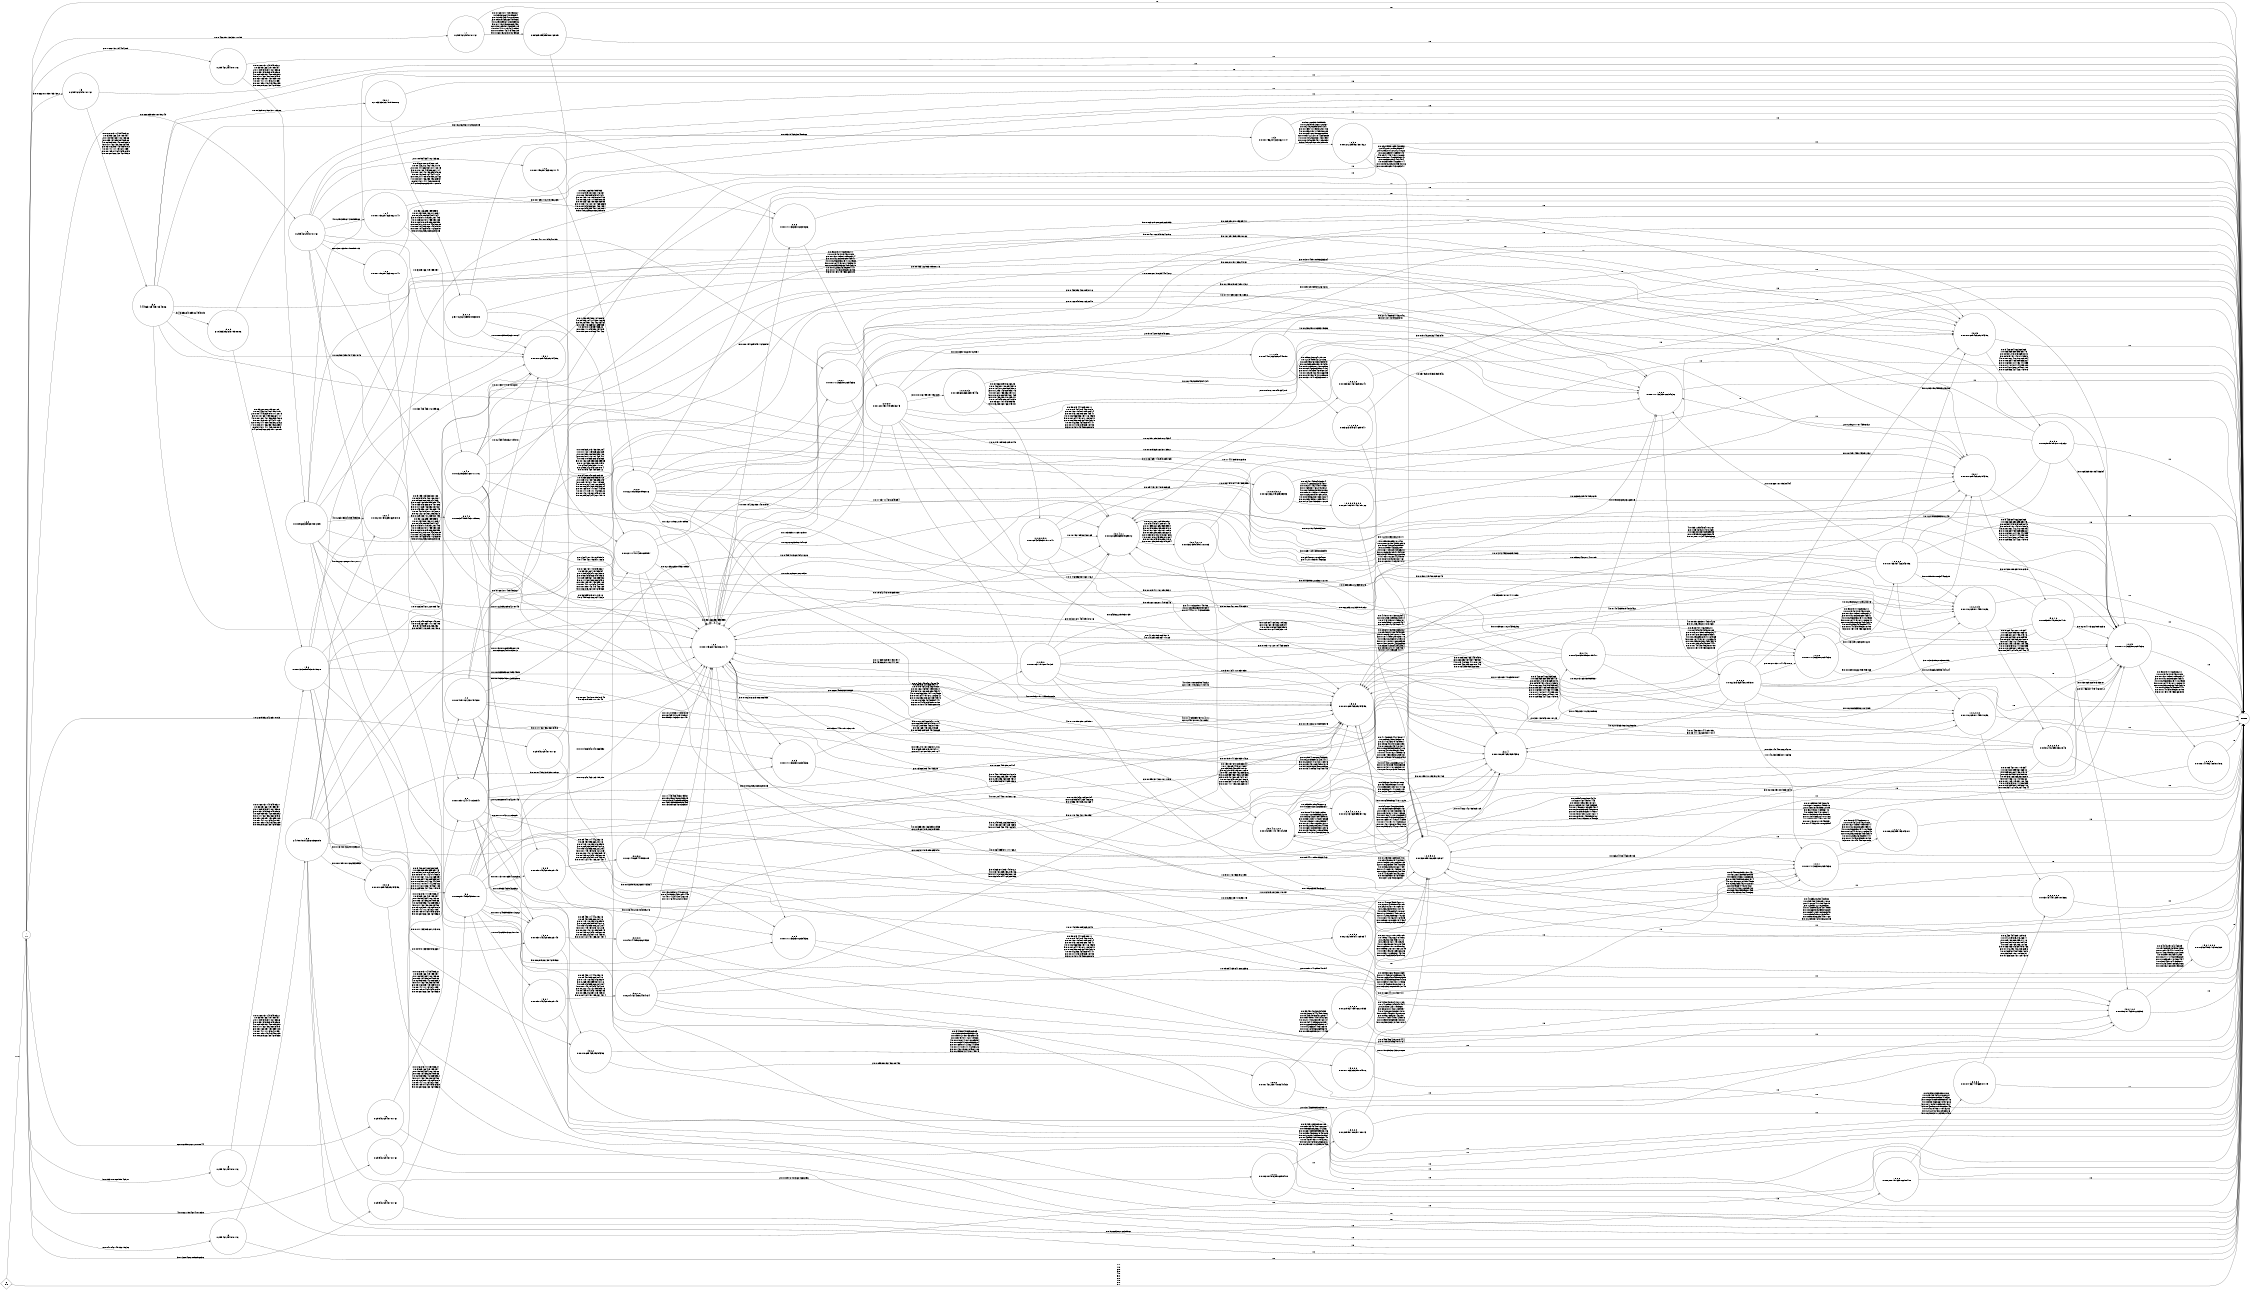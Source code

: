 digraph weighted_automaton {
	margin=0 rankdir=LR size=15
	node [shape=circle]
	"." [label=".
0.0"]
	"." -> ".,0" [label="0-0.08885589818090249"]
	"." -> ".,1" [label="1-0.26755322426370165"]
	"." -> ".,2" [label="2-0.1822731794404209"]
	"." -> ".,3" [label="3-0.13284667885296236"]
	"." -> ".,4" [label="4-0.08217984604181838"]
	"." -> ".,5" [label="5-0.06628118507537302"]
	"." -> ".,6" [label="6-0.06155126112108844"]
	"." -> ".,7" [label="7-0.043605113033111195"]
	"." -> ".,8" [label="8-0.04184274503215236"]
	"." -> ".,9" [label="9-0.03301086895846921"]
	"." -> HOLE [label=".-0"]
	".,0" [label=".,0
0.2994672948701761"]
	".,0" -> ".,0,0" [label="0-0.07687377405498327"]
	".,0" -> ".,9,0,1" [label="1-0.3305166419155054"]
	".,0" -> ".,0,2" [label="2-0.10093463410213366"]
	".,0" -> ".,0,3" [label="3-0.09315469238490966"]
	".,0" -> ".,0,4" [label="4-0.029039967428855982"]
	".,0" -> ".,0,0,5" [label="5-0.01773275828603458"]
	".,0" -> ".,0,6" [label="6-0.030163057150859103"]
	".,0" -> ".,0,0,7" [label="7-0.007411171946410591"]
	".,0" -> ".,0,0,8" [label="8-0.007890746475456139"]
	".,0" -> ".,0,0,9" [label="9-0.006815261384675568"]
	".,0" -> HOLE [label=".-0"]
	".,0,0" [label=".,0,0
0.00017562073230621147"]
	".,0,0" -> ".,0,0" [label="0-0.981266951595955"]
	".,0,0" -> ".,0,0,1" [label="1-0.012919081380176037"]
	".,0,0" -> ".,0,0,2" [label="2-0.002492925543947341"]
	".,0,0" -> ".,0,0,3" [label="3-0.0015571019351251403"]
	".,0,0" -> ".,9,0,8" [label="4-0.0005321571755050083"]
	".,0,0" -> ".,0,0,5" [label="5-0.0002316615886886958"]
	".,0,0" -> ".,0,0,6" [label="6-0.00037721201844636865"]
	".,0,0" -> ".,0,0,7" [label="7-0.00019425285814881957"]
	".,0,0" -> ".,0,0,8" [label="8-0.00019462594577252857"]
	".,0,0" -> ".,0,0,9" [label="9-5.840922592885829e-05"]
	".,0,0" -> HOLE [label=".-0"]
	".,0,0,1" [label=".,0,0,1
0.00017113633002654636"]
	".,0,0,1" -> ".,0,0,1,0" [label="0-0.9887944462588211
1-0.00794642134920183
2-0.0013271698709500374
3-0.0007618680369845541
4-0.00029669361541164965
5-0.00016447976711263642
6-0.00023528036048579978
7-0.0001239646452594447
8-0.0001404381952518798
9-3.810157049458868e-05"]
	".,0,0,1" -> HOLE [label=".-0"]
	".,0,0,1,0" [label=".,0,0,1,0
0.0008222355193843811"]
	".,0,0,1,0" -> ".,9,0,4,0,1,0,0" [label="0-0.2855428603684842
1-0.661016048881443
2-0.03307896153187671
3-0.010935197485485559
4-0.0017966607638534304
5-0.0023186036834362206
6-0.0018735198257779507
7-0.0015187051128746174
8-0.0006190314985989767
9-0.0004781753287849063"]
	".,0,0,1,0" -> HOLE [label=".-0"]
	".,0,0,2" [label=".,0,0,2
0.00017113633002654636"]
	".,0,0,2" -> ".,0,0,2,0" [label="0-0.9887944462588211
1-0.00794642134920183
2-0.0013271698709500374
3-0.0007618680369845541
4-0.00029669361541164965
5-0.00016447976711263642
6-0.00023528036048579978
7-0.0001239646452594447
8-0.0001404381952518798
9-3.810157049458868e-05"]
	".,0,0,2" -> HOLE [label=".-0"]
	".,0,0,2,0" [label=".,0,0,2,0
0.0022313525456105518"]
	".,0,0,2,0" -> ".,0,0" [label="0-0.3811347110830858"]
	".,0,0,2,0" -> ".,0,0,1" [label="1-0.14023035330772696"]
	".,0,0,2,0" -> ".,9,0,8" [label="2-0.33113054308018725"]
	".,0,0,2,0" -> ".,0,0,3" [label="3-0.10313898276588059"]
	".,0,0,2,0" -> ".,9,0,4" [label="4-0.020736315673225605"]
	".,0,0,2,0" -> ".,9,0,5" [label="5-0.007951495149397232"]
	".,0,0,2,0" -> ".,0,0,6" [label="6-0.006778377741430188"]
	".,0,0,2,0" -> ".,9,0,7" [label="7-0.0029692624429020313"]
	".,0,0,2,0" -> ".,0,0,2,0,8" [label="8-0.002808539961004289"]
	".,0,0,2,0" -> ".,0,0,2,0,9" [label="9-0.0008900662495495463"]
	".,0,0,2,0" -> HOLE [label=".-0"]
	".,0,0,2,0,8" [label=".,0,0,2,0,8
0.0011612581149571656"]
	".,0,0,2,0,8" -> ".,0,0,2,0,8,0" [label="0-0.8085467001779634
1-0.08432089996186302
2-0.06562160479827978
3-0.02382493767888593
4-0.006761660638315288
5-0.00413611214098262
6-0.0027105115831100486
7-0.0013575912777980595
8-0.0012039987785902716
9-0.00035472484925440644"]
	".,0,0,2,0,8" -> HOLE [label=".-0"]
	".,0,0,2,0,8,0" [label=".,0,0,2,0,8,0
0.0030154491299100366"]
	".,0,0,2,0,8,0" -> ".,0,0,9,0,0" [label="0-0.3458822593130743
1-0.06128015893360935
2-0.03351093371653583
3-0.018879099036867374
4-0.027392227679904065
5-0.025826384520708737
6-0.0345634773204321
7-0.04004190702855732
8-0.36343823535631453
9-0.04616986796408632"]
	".,0,0,2,0,8,0" -> HOLE [label=".-0"]
	".,0,0,2,0,9" [label=".,0,0,2,0,9
0.0011612581149571656"]
	".,0,0,2,0,9" -> ".,0,0,2,0,9,0" [label="0-0.8085467001779634
1-0.08432089996186302
2-0.06562160479827978
3-0.02382493767888593
4-0.006761660638315288
5-0.00413611214098262
6-0.0027105115831100486
7-0.0013575912777980595
8-0.0012039987785902716
9-0.00035472484925440644"]
	".,0,0,2,0,9" -> HOLE [label=".-0"]
	".,0,0,2,0,9,0" [label=".,0,0,2,0,9,0
0.005124023980361843"]
	".,0,0,2,0,9,0" -> ".,0,0" [label="0-0.3536013105787866
6-0.03493309368410081
7-0.039333910570074786
8-0.06326241472809115
9-0.28224320062593355"]
	".,0,0,2,0,9,0" -> ".,9,0,4,0,1" [label="1-0.08273163058959537"]
	".,0,0,2,0,9,0" -> ".,9,0,4" [label="2-0.03814045802224208"]
	".,0,0,2,0,9,0" -> ".,0,0,3" [label="3-0.05086982897383887"]
	".,0,0,2,0,9,0" -> ".,9,0,8" [label="4-0.014988301441897951
5-0.034771826805077004"]
	".,0,0,2,0,9,0" -> HOLE [label=".-0"]
	".,0,0,3" [label=".,0,0,3
0.00017113633002654636"]
	".,0,0,3" -> ".,0,0,3,0" [label="0-0.9887944462588211
1-0.00794642134920183
2-0.0013271698709500374
3-0.0007618680369845541
4-0.00029669361541164965
5-0.00016447976711263642
6-0.00023528036048579978
7-0.0001239646452594447
8-0.0001404381952518798
9-3.810157049458868e-05"]
	".,0,0,3" -> HOLE [label=".-0"]
	".,0,0,3,0" [label=".,0,0,3,0
0.0008147992188511576"]
	".,0,0,3,0" -> ".,0,0,9,0,0" [label="0-0.2165398799480646
1-0.06877866527495316
2-0.04387375165312705
3-0.5644582413556742
4-0.0690486476182677
5-0.01583386796758085
6-0.011510653227070136
7-0.005900501098789789
8-0.001792672119458951
9-0.0014483205181623554"]
	".,0,0,3,0" -> HOLE [label=".-0"]
	".,0,0,5" [label=".,0,0,5
0.00017113633002654636"]
	".,0,0,5" -> ".,0,0,5,0" [label="0-0.9887944462588211
1-0.00794642134920183
2-0.0013271698709500374
3-0.0007618680369845541
4-0.00029669361541164965
5-0.00016447976711263642
6-0.00023528036048579978
7-0.0001239646452594447
8-0.0001404381952518798
9-3.810157049458868e-05"]
	".,0,0,5" -> HOLE [label=".-0"]
	".,0,0,5,0" [label=".,0,0,5,0
0.000783715160040139"]
	".,0,0,5,0" -> ".,0,0" [label="0-0.17389025541900974
5-0.49866810102447207"]
	".,0,0,5,0" -> ".,9,0,4,0,1" [label="1-0.04765569840601762"]
	".,0,0,5,0" -> ".,0,0,2" [label="2-0.022253112535579232"]
	".,0,0,5,0" -> ".,0,0,3" [label="3-0.045322371023280586"]
	".,0,0,5,0" -> ".,9,0,8" [label="4-0.03010886039848232
6-0.10914492361715415"]
	".,0,0,5,0" -> ".,9,0,7" [label="7-0.05389787814771898"]
	".,0,0,5,0" -> ".,0,0,2,0,8" [label="8-0.012306974063851884"]
	".,0,0,5,0" -> ".,0,0,2,0,9" [label="9-0.005968110204393252"]
	".,0,0,5,0" -> HOLE [label=".-0"]
	".,0,0,6" [label=".,0,0,6
0.00017113633002654636"]
	".,0,0,6" -> ".,0,0,6,0" [label="0-0.9887944462588211
1-0.00794642134920183
2-0.0013271698709500374
3-0.0007618680369845541
4-0.00029669361541164965
5-0.00016447976711263642
6-0.00023528036048579978
7-0.0001239646452594447
8-0.0001404381952518798
9-3.810157049458868e-05"]
	".,0,0,6" -> HOLE [label=".-0"]
	".,0,0,6,0" [label=".,0,0,6,0
0.0010756057426343096"]
	".,0,0,6,0" -> ".,0,0" [label="0-0.2542861167634681
6-0.4721188381456662"]
	".,0,0,6,0" -> ".,9,0,4,0,1" [label="1-0.04242453306991583"]
	".,0,0,6,0" -> ".,0,0,2" [label="2-0.01866018109830494"]
	".,0,0,6,0" -> ".,0,0,3" [label="3-0.019200886319106138"]
	".,0,0,6,0" -> ".,9,0,8" [label="4-0.014043595194803452"]
	".,0,0,6,0" -> ".,9,0,5" [label="5-0.028319645599023238"]
	".,0,0,6,0" -> ".,9,0,7" [label="7-0.12279926583910149"]
	".,0,0,6,0" -> ".,0,0,2,0,8" [label="8-0.021566323593484024"]
	".,0,0,6,0" -> ".,0,0,2,0,9" [label="9-0.005505008634492325"]
	".,0,0,6,0" -> HOLE [label=".-0"]
	".,0,0,7" [label=".,0,0,7
0.00017113633002654636"]
	".,0,0,7" -> ".,0,0,7,0" [label="0-0.9887944462588211
1-0.00794642134920183
2-0.0013271698709500374
3-0.0007618680369845541
4-0.00029669361541164965
5-0.00016447976711263642
6-0.00023528036048579978
7-0.0001239646452594447
8-0.0001404381952518798
9-3.810157049458868e-05"]
	".,0,0,7" -> HOLE [label=".-0"]
	".,0,0,7,0" [label=".,0,0,7,0
0.0008332146462580241"]
	".,0,0,7,0" -> ".,0,0,9,0,0" [label="0-0.0950386597212461
1-0.028810758409576573
2-0.00684252846099591
3-0.0109837433232091
4-0.006770502540965201
5-0.012651570547494261
6-0.031375590067022056
7-0.7031761384420905
8-0.08670815280827161
9-0.01680914103287072"]
	".,0,0,7,0" -> HOLE [label=".-0"]
	".,0,0,8" [label=".,0,0,8
0.00017113633002654636"]
	".,0,0,8" -> ".,0,0,8,0" [label="0-0.9887944462588211
1-0.00794642134920183
2-0.0013271698709500374
3-0.0007618680369845541
4-0.00029669361541164965
5-0.00016447976711263642
6-0.00023528036048579978
7-0.0001239646452594447
8-0.0001404381952518798
9-3.810157049458868e-05"]
	".,0,0,8" -> HOLE [label=".-0"]
	".,0,0,8,0" [label=".,0,0,8,0
0.0012004504798983275"]
	".,0,0,8,0" -> ".,0,0" [label="0-0.10385517169761507"]
	".,0,0,8,0" -> ".,9,0,4,0,1" [label="1-0.02791899030298145"]
	".,0,0,8,0" -> ".,0,0,2" [label="2-0.010976108845634219"]
	".,0,0,8,0" -> ".,0,0,8,0,3" [label="3-0.010016799094492825"]
	".,0,0,8,0" -> ".,9,0,4" [label="4-0.014785359757014777
6-0.02457600004018857"]
	".,0,0,8,0" -> ".,9,0,5" [label="5-0.015146206524483348"]
	".,0,0,8,0" -> ".,9,0,7" [label="7-0.057925075503989946"]
	".,0,0,8,0" -> ".,9,0,8" [label="8-0.643522290930739"]
	".,0,0,8,0" -> ".,0,0,2,0,9" [label="9-0.09007754682296243"]
	".,0,0,8,0" -> HOLE [label=".-0"]
	".,0,0,8,0,3" [label=".,0,0,8,0,3
0.0013560686323575446"]
	".,0,0,8,0,3" -> ".,0,0,8,0,3,0" [label="0-0.8156230991606023
1-0.04203217206979378
2-0.01242118005693302
3-0.011293143929550773
4-0.007601753852094011
5-0.010872862957967465
6-0.010756280210289211
7-0.01848436022840139
8-0.0562710181359355
9-0.013288060766075001"]
	".,0,0,8,0,3" -> HOLE [label=".-0"]
	".,0,0,8,0,3,0" [label=".,0,0,8,0,3,0
0.0016843435307517041"]
	".,0,0,8,0,3,0" -> ".,0,0" [label="0-0.19542473075685088"]
	".,0,0,8,0,3,0" -> ".,9,0,4,0,1" [label="1-0.1079278990750165"]
	".,0,0,8,0,3,0" -> ".,0,0,8,0,3,0,2" [label="2-0.05479157481986525"]
	".,0,0,8,0,3,0" -> ".,9,0,8" [label="3-0.4777832891749798
4-0.07050960589451394
8-0.014440717473909995"]
	".,0,0,8,0,3,0" -> ".,9,0,4" [label="5-0.029604160382109362
6-0.016760154382829347
7-0.02320185045383509
9-0.007871674055338115"]
	".,0,0,8,0,3,0" -> HOLE [label=".-0"]
	".,0,0,8,0,3,0,2" [label=".,0,0,8,0,3,0,2
0.0006133227960535393"]
	".,0,0,8,0,3,0,2" -> ".,0,0,8,0,3,0,2,0" [label="0-0.8348149564032574
1-0.07416063203134507
2-0.019241482445170537
3-0.04658377602792302
4-0.008405900515318036
5-0.005791153377755619
6-0.00252888197691003
7-0.0037596238783342674
8-0.0028579951785549077
9-0.0012422753693776029"]
	".,0,0,8,0,3,0,2" -> HOLE [label=".-0"]
	".,0,0,8,0,3,0,2,0" [label=".,0,0,8,0,3,0,2,0
0.0020110391146785722"]
	".,0,0,8,0,3,0,2,0" -> ".,0,0,9,0,0" [label="0-0.41406903442738674
1-0.2239673361963216
2-0.21773466794675517
3-0.09864910978630093
4-0.01868092454121514
5-0.008623958358934126
6-0.0042709195137456
7-0.004401873214599316
8-0.005745309351259151
9-0.0018458275488036492"]
	".,0,0,8,0,3,0,2,0" -> HOLE [label=".-0"]
	".,0,0,9" [label=".,0,0,9
0.00017113633002654636"]
	".,0,0,9" -> ".,0,0,9,0" [label="0-0.9887944462588211
1-0.00794642134920183
2-0.0013271698709500374
3-0.0007618680369845541
4-0.00029669361541164965
5-0.00016447976711263642
6-0.00023528036048579978
7-0.0001239646452594447
8-0.0001404381952518798
9-3.810157049458868e-05"]
	".,0,0,9" -> HOLE [label=".-0"]
	".,0,0,9,0" [label=".,0,0,9,0
0.002152009841169854"]
	".,0,0,9,0" -> ".,0,0,9,0,0" [label="0-0.07250531689323418
1-0.03049886194102982
2-0.010633128722338769
3-0.018626659489482635
4-0.00582805200627789
5-0.014186913148536122
6-0.023013582389730485
7-0.04479259786452258
8-0.08033938731678668
9-0.697423490386891"]
	".,0,0,9,0" -> HOLE [label=".-0"]
	".,0,0,9,0,0" [label=".,0,0,9,0,0
0.0032809916603912964"]
	".,0,0,9,0,0" -> ".,0,0" [label="0-0.7803134216930794
8-0.015909544269486316
9-0.05564979092020694"]
	".,0,0,9,0,0" -> ".,0,0,1" [label="1-0.06324738446309783"]
	".,0,0,9,0,0" -> ".,9,0,4" [label="2-0.014822142756925729"]
	".,0,0,9,0,0" -> ".,0,0,3" [label="3-0.020060518015830843"]
	".,0,0,9,0,0" -> ".,9,0,8" [label="4-0.004430122655827674
5-0.010751885490835835
6-0.010737170768838107
7-0.020797027305480026"]
	".,0,0,9,0,0" -> HOLE [label=".-0"]
	".,0,2" [label=".,0,2
0.00017562073230621147"]
	".,0,2" -> ".,0,2,0" [label="0-0.981266951595955
1-0.012919081380176037
2-0.002492925543947341
3-0.0015571019351251403
4-0.0005321571755050083
5-0.0002316615886886958
6-0.00037721201844636865
7-0.00019425285814881957
8-0.00019462594577252857
9-5.840922592885829e-05"]
	".,0,2" -> HOLE [label=".-0"]
	".,0,2,0" [label=".,0,2,0
0.002210608637996816"]
	".,0,2,0" -> ".,0,0" [label="0-0.15271096721978958"]
	".,0,2,0" -> ".,9,0,4,0,1" [label="1-0.17037114376345394"]
	".,0,2,0" -> ".,0,0,2" [label="2-0.5184208925848666"]
	".,0,2,0" -> ".,0,0,3" [label="3-0.12200053088213171"]
	".,0,2,0" -> ".,9,0,4" [label="4-0.01788506901255987"]
	".,0,2,0" -> ".,9,0,5" [label="5-0.005725489540264616"]
	".,0,2,0" -> ".,0,0,6" [label="6-0.005684618804488391"]
	".,0,2,0" -> ".,9,0,7" [label="7-0.0023825001693319656"]
	".,0,2,0" -> ".,0,0,2,0,8" [label="8-0.0019188672198993575"]
	".,0,2,0" -> ".,0,0,2,0,9" [label="9-0.0006893121652172181"]
	".,0,2,0" -> HOLE [label=".-0"]
	".,0,3" [label=".,0,3
0.00017562073230621147"]
	".,0,3" -> ".,0,3,0" [label="0-0.981266951595955
1-0.012919081380176037
2-0.002492925543947341
3-0.0015571019351251403
4-0.0005321571755050083
5-0.0002316615886886958
6-0.00037721201844636865
7-0.00019425285814881957
8-0.00019462594577252857
9-5.840922592885829e-05"]
	".,0,3" -> HOLE [label=".-0"]
	".,0,3,0" [label=".,0,3,0
0.000272295961581922"]
	".,0,3,0" -> ".,0,0,9,0,0" [label="0-0.03215331699428636
1-0.0422072199795584
2-0.029327012024241622
3-0.8206539716555775
4-0.05474494192178829
5-0.009038141635939047
6-0.0066302527461454
7-0.00350899146685774
8-0.0005732052009543106
9-0.0008906504130693471"]
	".,0,3,0" -> HOLE [label=".-0"]
	".,0,4" [label=".,0,4
0.00017562073230621147"]
	".,0,4" -> ".,0,4,0" [label="0-0.981266951595955
1-0.012919081380176037
2-0.002492925543947341
3-0.0015571019351251403
4-0.0005321571755050083
5-0.0002316615886886958
6-0.00037721201844636865
7-0.00019425285814881957
8-0.00019462594577252857
9-5.840922592885829e-05"]
	".,0,4" -> HOLE [label=".-0"]
	".,0,4,0" [label=".,0,4,0
0.0013296358168711176"]
	".,0,4,0" -> ".,0,0" [label="0-0.13247011376795903
4-0.44804317065471566"]
	".,0,4,0" -> ".,9,0,4,0,1" [label="1-0.06261623856794069"]
	".,0,4,0" -> ".,0,0,2" [label="2-0.04383524260093176"]
	".,0,4,0" -> ".,0,0,3" [label="3-0.072192465853308"]
	".,0,4,0" -> ".,9,0,5" [label="5-0.16729190519510062"]
	".,0,4,0" -> ".,9,0,8" [label="6-0.04697456487488043"]
	".,0,4,0" -> ".,9,0,7" [label="7-0.014113902307541592"]
	".,0,4,0" -> ".,0,0,2,0,8" [label="8-0.009197413389391468"]
	".,0,4,0" -> ".,3,0,9" [label="9-0.0019353469713596586"]
	".,0,4,0" -> HOLE [label=".-0"]
	".,0,6" [label=".,0,6
0.00017562073230621147"]
	".,0,6" -> ".,6,0" [label="0-0.981266951595955
1-0.012919081380176037
2-0.002492925543947341
3-0.0015571019351251403
4-0.0005321571755050083
5-0.0002316615886886958
6-0.00037721201844636865
7-0.00019425285814881957
8-0.00019462594577252857
9-5.840922592885829e-05"]
	".,0,6" -> HOLE [label=".-0"]
	".,1" [label=".,1
0.2994672948701761"]
	".,1" -> ".,7,1,0" [label="0-0.07687377405498327
1-0.3305166419155054
2-0.10093463410213366
3-0.09315469238490966
4-0.029039967428855982
5-0.01773275828603458
6-0.030163057150859103
7-0.007411171946410591
8-0.007890746475456139
9-0.006815261384675568"]
	".,1" -> HOLE [label=".-0"]
	".,2" [label=".,2
0.2994672948701761"]
	".,2" -> ".,2,0" [label="0-0.07687377405498327
1-0.3305166419155054
2-0.10093463410213366
3-0.09315469238490966
4-0.029039967428855982
5-0.01773275828603458
6-0.030163057150859103
7-0.007411171946410591
8-0.007890746475456139
9-0.006815261384675568"]
	".,2" -> HOLE [label=".-0"]
	".,2,0" [label=".,2,0
0.0009623389681584285"]
	".,2,0" -> ".,0,0" [label="0-0.012235526964278045"]
	".,2,0" -> ".,0,0,1" [label="1-0.07469508893692249"]
	".,2,0" -> ".,9,0,8" [label="2-0.6687459602008669"]
	".,2,0" -> ".,0,0,3" [label="3-0.20929027015335477"]
	".,2,0" -> ".,8,0,4" [label="4-0.026315334099499398"]
	".,2,0" -> ".,9,0,5" [label="5-0.0023619606609265953"]
	".,2,0" -> ".,0,0,6" [label="6-0.0032167143489137216"]
	".,2,0" -> ".,9,0,7" [label="7-0.0008687576954484212"]
	".,2,0" -> ".,3,0,8" [label="8-0.0011133303607213816"]
	".,2,0" -> ".,0,0,2,0,9" [label="9-0.000194717610909831"]
	".,2,0" -> HOLE [label=".-0"]
	".,3" [label=".,3
0.2994672948701761"]
	".,3" -> ".,3,0" [label="0-0.07687377405498327
1-0.3305166419155054
2-0.10093463410213366
3-0.09315469238490966
4-0.029039967428855982
5-0.01773275828603458
6-0.030163057150859103
7-0.007411171946410591
8-0.007890746475456139
9-0.006815261384675568"]
	".,3" -> HOLE [label=".-0"]
	".,3,0" [label=".,3,0
0.0006291405343998778"]
	".,3,0" -> ".,0,0" [label="0-0.012646463723159298"]
	".,3,0" -> ".,9,0,4,0,1" [label="1-0.049940136275421626"]
	".,3,0" -> ".,9,0,7,0,2" [label="2-0.03143359553835978"]
	".,3,0" -> ".,0,0,3" [label="3-0.795263894913824"]
	".,3,0" -> ".,9,0,4" [label="4-0.08648555711777682"]
	".,3,0" -> ".,9,0,5" [label="5-0.007950750340901461"]
	".,3,0" -> ".,0,0,6" [label="6-0.009503142601011158"]
	".,3,0" -> ".,3,0,7" [label="7-0.004265351366151797"]
	".,3,0" -> ".,3,0,8" [label="8-0.0007249599535773262"]
	".,3,0" -> ".,3,0,9" [label="9-0.0011570076354168238"]
	".,3,0" -> HOLE [label=".-0"]
	".,3,0,7" [label=".,3,0,7
0.0005014642889825749"]
	".,3,0,7" -> ".,3,0,7,0" [label="0-0.8949817444225213
1-0.0545199366020418
2-0.01191160520768529
3-0.02650903599348116
4-0.005042555806224284
5-0.001749154343424215
6-0.0022214272189050575
7-0.0015981734310556183
8-0.0005524235701548981
9-0.00041247911552374974"]
	".,3,0,7" -> HOLE [label=".-0"]
	".,3,0,7,0" [label=".,3,0,7,0
0.0020476143864454734"]
	".,3,0,7,0" -> ".,0,0" [label="0-0.19022357244062002
6-0.040158324397291445
7-0.49174134130426705
8-0.10176497222004337"]
	".,3,0,7,0" -> ".,0,0,1" [label="1-0.058947398478082356"]
	".,3,0,7,0" -> ".,9,0,7,0,2" [label="2-0.015065836133021688"]
	".,3,0,7,0" -> ".,9,0,8" [label="3-0.03636773037405722
4-0.013731839750279706
5-0.017010526350562723
9-0.032940844165328956"]
	".,3,0,7,0" -> HOLE [label=".-0"]
	".,3,0,8" [label=".,3,0,8
0.0005014642889825749"]
	".,3,0,8" -> ".,3,0,8,0" [label="0-0.8949817444225213
1-0.0545199366020418
2-0.01191160520768529
3-0.02650903599348116
4-0.005042555806224284
5-0.001749154343424215
6-0.0022214272189050575
7-0.0015981734310556183
8-0.0005524235701548981
9-0.00041247911552374974"]
	".,3,0,8" -> HOLE [label=".-0"]
	".,3,0,8,0" [label=".,3,0,8,0
0.004814489606627532"]
	".,3,0,8,0" -> ".,0,0" [label="0-0.17449453493879957
6-0.03025604680293329
7-0.07237947899969932
8-0.43813399958522453
9-0.15038065467686937"]
	".,3,0,8,0" -> ".,9,0,7,0,2" [label="1-0.04954584292813444
2-0.01800348567970784"]
	".,3,0,8,0" -> ".,9,0,8" [label="3-0.02499832263569803
4-0.01908370570254355
5-0.017909438443762547"]
	".,3,0,8,0" -> HOLE [label=".-0"]
	".,3,0,9" [label=".,3,0,9
0.0005014642889825749"]
	".,3,0,9" -> ".,3,0,9,0" [label="0-0.8949817444225213
1-0.0545199366020418
2-0.01191160520768529
3-0.02650903599348116
4-0.005042555806224284
5-0.001749154343424215
6-0.0022214272189050575
7-0.0015981734310556183
8-0.0005524235701548981
9-0.00041247911552374974"]
	".,3,0,9" -> HOLE [label=".-0"]
	".,3,0,9,0" [label=".,3,0,9,0
0.006141669447593009"]
	".,3,0,9,0" -> ".,0,0" [label="0-0.10724053174857308
8-0.06755427025420507
9-0.5993776330760149"]
	".,3,0,9,0" -> ".,0,0,1" [label="1-0.04693005414693175"]
	".,3,0,9,0" -> ".,9,0,7,0,2" [label="2-0.01668441017527011"]
	".,3,0,9,0" -> ".,9,0,8" [label="3-0.04307595223179703
4-0.010632233239754365
6-0.02942964603894542
7-0.05509035746590968"]
	".,3,0,9,0" -> ".,9,0,4" [label="5-0.01784324217500561"]
	".,3,0,9,0" -> HOLE [label=".-0"]
	".,4" [label=".,4
0.2994672948701761"]
	".,4" -> ".,4,0" [label="0-0.07687377405498327
1-0.3305166419155054
2-0.10093463410213366
3-0.09315469238490966
4-0.029039967428855982
5-0.01773275828603458
6-0.030163057150859103
7-0.007411171946410591
8-0.007890746475456139
9-0.006815261384675568"]
	".,4" -> HOLE [label=".-0"]
	".,4,0" [label=".,4,0
0.0004097067230757528"]
	".,4,0" -> ".,0,0" [label="0-0.0060142151005037345
4-0.8387589917110749"]
	".,4,0" -> ".,9,0,4,0,1" [label="1-0.01578296872610937"]
	".,4,0" -> ".,0,0,2" [label="2-0.01628409821632248"]
	".,4,0" -> ".,9,0,8" [label="3-0.051270131036517216
5-0.05250398792879417
6-0.014761601537209164"]
	".,4,0" -> ".,9,0,7" [label="7-0.0021540844151389095"]
	".,4,0" -> ".,3,0,8" [label="8-0.00177042177836651"]
	".,4,0" -> ".,0,0,9" [label="9-0.00028979282688773334"]
	".,4,0" -> HOLE [label=".-0"]
	".,5" [label=".,5
0.2994672948701761"]
	".,5" -> ".,5,0" [label="0-0.07687377405498327
1-0.3305166419155054
2-0.10093463410213366
3-0.09315469238490966
4-0.029039967428855982
5-0.01773275828603458
6-0.030163057150859103
7-0.007411171946410591
8-0.007890746475456139
9-0.006815261384675568"]
	".,5" -> HOLE [label=".-0"]
	".,5,0" [label=".,5,0
4.449637254057034e-06"]
	".,5,0" -> ".,0,0" [label="0-0.0013249863500145228
4-0.0013267667141753103
5-0.9784509618233252
6-0.005941168091067906"]
	".,5,0" -> ".,9,0,1" [label="1-0.0025873584847337875"]
	".,5,0" -> ".,0,0,2" [label="2-0.0005312295309580775"]
	".,5,0" -> ".,0,0,3" [label="3-0.0064697746948235765"]
	".,5,0" -> ".,5,0,7" [label="7-0.0032581252031778506"]
	".,5,0" -> ".,0,0,8" [label="8-6.182262961042526e-05"]
	".,5,0" -> ".,5,0,9" [label="9-4.335684085922494e-05"]
	".,5,0" -> HOLE [label=".-0"]
	".,5,0,7" [label=".,5,0,7
6.103333826157958e-06"]
	".,5,0,7" -> ".,5,0,7,0" [label="0-0.9918020079360129
1-0.004492124821952115
2-0.00044463298781772815
3-0.0010768479986667714
4-0.00016074079869034686
5-0.001379091944247713
6-0.00021478584885022462
7-0.00030778625849260557
8-6.977971477409208e-05
9-4.6098356669305776e-05"]
	".,5,0,7" -> HOLE [label=".-0"]
	".,5,0,7,0" [label=".,5,0,7,0
2.5770232735954053e-05"]
	".,5,0,7,0" -> ".,0,0" [label="0-0.12308575807246065
4-0.0005312417403016289
5-0.0025459149245203464
6-0.005778865927695985
7-0.8091001355753522
8-0.036771843952194815
9-0.008680070562457422"]
	".,5,0,7,0" -> ".,9,0,1" [label="1-0.008803990932310064"]
	".,5,0,7,0" -> ".,9,0,7,0,2" [label="2-0.00097141699040754"]
	".,5,0,7,0" -> ".,0,0,3" [label="3-0.0037049910895633384"]
	".,5,0,7,0" -> HOLE [label=".-0"]
	".,5,0,9" [label=".,5,0,9
6.103333826157958e-06"]
	".,5,0,9" -> ".,9,0" [label="0-0.9918020079360129
1-0.004492124821952115
2-0.00044463298781772815
3-0.0010768479986667714
4-0.00016074079869034686
5-0.001379091944247713
6-0.00021478584885022462
7-0.00030778625849260557
8-6.977971477409208e-05
9-4.6098356669305776e-05"]
	".,5,0,9" -> HOLE [label=".-0"]
	".,6" [label=".,6
0.2994672948701761"]
	".,6" -> ".,6,0" [label="0-0.07687377405498327
1-0.3305166419155054
2-0.10093463410213366
3-0.09315469238490966
4-0.029039967428855982
5-0.01773275828603458
6-0.030163057150859103
7-0.007411171946410591
8-0.007890746475456139
9-0.006815261384675568"]
	".,6" -> HOLE [label=".-0"]
	".,6,0" [label=".,6,0
0.00010571247471830547"]
	".,6,0" -> ".,0,0" [label="0-0.011526542040866552"]
	".,6,0" -> ".,9,0,1" [label="1-0.02439405832719978"]
	".,6,0" -> ".,6,0,2" [label="2-0.005588092756008452"]
	".,6,0" -> ".,0,0,3" [label="3-0.009447789579539413"]
	".,6,0" -> ".,9,0,4" [label="4-0.007204490707501761"]
	".,6,0" -> ".,9,0,5" [label="5-0.00821051133644031"]
	".,6,0" -> ".,9,0,8" [label="6-0.7356830549103329"]
	".,6,0" -> ".,9,0,7" [label="7-0.174415055766158"]
	".,6,0" -> ".,3,0,8" [label="8-0.0199334839468352"]
	".,6,0" -> ".,0,0,9" [label="9-0.003491208154399273"]
	".,6,0" -> HOLE [label=".-0"]
	".,6,0,2" [label=".,6,0,2
0.00014512507488340483"]
	".,6,0,2" -> ".,6,0,2,0" [label="0-0.9349040232294853
1-0.031566734414991526
2-0.004331975643125674
3-0.005709914007346166
4-0.0021440828809760107
5-0.001544725526200357
6-0.012626988546696704
7-0.00426333448616675
8-0.00216439668695675
9-0.0005986995031714153"]
	".,6,0,2" -> HOLE [label=".-0"]
	".,6,0,2,0" [label=".,6,0,2,0
0.0021992775976617555"]
	".,6,0,2,0" -> ".,0,0,9,0,0" [label="0-0.17478624539420717
1-0.22610479908043785
2-0.29276437791069737
3-0.2332385493113449
4-0.029844966334181867
5-0.011195897748912912
6-0.014250293566770262
7-0.008074846284767505
8-0.0056818188331347564
9-0.001858927937883635"]
	".,6,0,2,0" -> HOLE [label=".-0"]
	".,7" [label=".,7
0.2994672948701761"]
	".,7" -> ".,7,1" [label="0-0.07687377405498327
1-0.3305166419155054
2-0.10093463410213366
3-0.09315469238490966
4-0.029039967428855982
5-0.01773275828603458
6-0.030163057150859103
7-0.007411171946410591
8-0.007890746475456139
9-0.006815261384675568"]
	".,7" -> HOLE [label=".-0"]
	".,7,1" [label=".,7,1
2.8852905939890076e-05"]
	".,7,1" -> ".,7,1,0" [label="0-0.008529273756030284
1-0.011720115925682829
2-0.001992266582952726
3-0.001917772101429477
4-0.003070535603646965
5-0.0013202985838385935
6-0.01019302882292153
7-0.6456489633077787
8-0.29982428790288784
9-0.0157546045068912"]
	".,7,1" -> HOLE [label=".-0"]
	".,7,1,0" [label=".,7,1,0
0.00021114017390829997"]
	".,7,1,0" -> ".,0,0" [label="0-0.021552253705678953"]
	".,7,1,0" -> ".,0,0,1" [label="1-0.9011784583942195"]
	".,7,1,0" -> ".,9,0,7,0,2" [label="2-0.03938066796320865
3-0.011439287035582243
4-0.0016832480455062989
5-0.0013493995239800486
6-0.003907150151117536
7-0.015436581502238178
8-0.0030261068888573148"]
	".,7,1,0" -> ".,7,1,0,9" [label="9-0.000835706615702954"]
	".,7,1,0" -> HOLE [label=".-0"]
	".,7,1,0,9" [label=".,7,1,0,9
0.00044012625292449157"]
	".,7,1,0,9" -> ".,7,1,0,9,0" [label="0-0.8592156064725188
1-0.1279450542127036
2-0.005496761336483579
3-0.002593655053157545
4-0.0007285800713008996
5-0.0006046630335614157
6-0.0007194699467960134
7-0.0010929482451066095
8-0.0007915875421089608
9-0.0003715478333380871"]
	".,7,1,0,9" -> HOLE [label=".-0"]
	".,7,1,0,9,0" [label=".,7,1,0,9,0
0.003613849641699947"]
	".,7,1,0,9,0" -> ".,0,0,9,0,0" [label="0-0.23640182937335222
1-0.29488211684545085
2-0.018605139161077488
3-0.018114557257635115
4-0.005202236387209072
5-0.012112091766888383
6-0.015878829748266352
7-0.03384128841542354
8-0.05030070474897934
9-0.3110473566540177"]
	".,7,1,0,9,0" -> HOLE [label=".-0"]
	".,8" [label=".,8
0.2994672948701761"]
	".,8" -> ".,8,0" [label="0-0.07687377405498327
1-0.3305166419155054
2-0.10093463410213366
3-0.09315469238490966
4-0.029039967428855982
5-0.01773275828603458
6-0.030163057150859103
7-0.007411171946410591
8-0.007890746475456139
9-0.006815261384675568"]
	".,8" -> HOLE [label=".-0"]
	".,8,0" [label=".,8,0
2.4790751812367696e-05"]
	".,8,0" -> ".,0,0" [label="0-0.0009355936648534989"]
	".,8,0" -> ".,9,0,1" [label="1-0.0026384611220885467"]
	".,8,0" -> ".,8,0,2" [label="2-0.0009724813624666056"]
	".,8,0" -> ".,9,0,3" [label="3-0.0007891001662333953"]
	".,8,0" -> ".,8,0,4" [label="4-0.0022676862779772177"]
	".,8,0" -> ".,0,0,5" [label="5-0.0007459231939070561"]
	".,8,0" -> ".,9,0,4" [label="6-0.002977975858693948"]
	".,8,0" -> ".,9,0,7" [label="7-0.008753291603775961"]
	".,8,0" -> ".,8,0,8" [label="8-0.9282930272839961"]
	".,8,0" -> ".,0,0,2,0,9" [label="9-0.051601668714195345"]
	".,8,0" -> HOLE [label=".-0"]
	".,8,0,2" [label=".,8,0,2
0.00020015763906298408"]
	".,8,0,2" -> ".,8,0,2,0" [label="0-0.9195103338380188
1-0.029733464001862227
2-0.005668802532472331
3-0.0063788598959388446
4-0.0035843636678457606
5-0.0017825706352031527
6-0.0043856108750669745
7-0.004619793177973202
8-0.021227673612963616
9-0.0029083701235920498"]
	".,8,0,2" -> HOLE [label=".-0"]
	".,8,0,2,0" [label=".,8,0,2,0
0.0020990700651708073"]
	".,8,0,2,0" -> ".,0,0,9,0,0" [label="0-0.12304319041311723
1-0.14129537248240454
2-0.3183812511969681
3-0.33618014327289997
4-0.04028600326511378
5-0.009314962075200202
6-0.00967635251432801
7-0.007748874051429573
8-0.009394396935780031
9-0.0025803837275878184"]
	".,8,0,2,0" -> HOLE [label=".-0"]
	".,8,0,4" [label=".,8,0,4
0.00020015763906298408"]
	".,8,0,4" -> ".,8,0,4,0" [label="0-0.9195103338380188
1-0.029733464001862227
2-0.005668802532472331
3-0.0063788598959388446
4-0.0035843636678457606
5-0.0017825706352031527
6-0.0043856108750669745
7-0.004619793177973202
8-0.021227673612963616
9-0.0029083701235920498"]
	".,8,0,4" -> HOLE [label=".-0"]
	".,8,0,4,0" [label=".,8,0,4,0
0.0008344899483719506"]
	".,8,0,4,0" -> ".,0,0" [label="0-0.3639591387121312
4-0.24559630222641363"]
	".,8,0,4,0" -> ".,9,0,1" [label="1-0.07138744184816301"]
	".,8,0,4,0" -> ".,9,0,2" [label="2-0.028668884164229143"]
	".,8,0,4,0" -> ".,0,0,3" [label="3-0.06571291355065899"]
	".,8,0,4,0" -> ".,9,0,8" [label="5-0.10118546605477179
6-0.060950028871912774
7-0.024209588486311957
8-0.0316574508824565
9-0.0058382952545790665"]
	".,8,0,4,0" -> HOLE [label=".-0"]
	".,8,0,8" [label=".,8,0,8
0.00020015763906298408"]
	".,8,0,8" -> ".,8,0,8,0" [label="0-0.9195103338380188
1-0.029733464001862227
2-0.005668802532472331
3-0.0063788598959388446
4-0.0035843636678457606
5-0.0017825706352031527
6-0.0043856108750669745
7-0.004619793177973202
8-0.021227673612963616
9-0.0029083701235920498"]
	".,8,0,8" -> HOLE [label=".-0"]
	".,8,0,8,0" [label=".,8,0,8,0
0.0004736777966904179"]
	".,8,0,8,0" -> ".,0,0,2,0,8,0" [label="0-0.6458494689129913
1-0.04421951527826377
2-0.00978286829927716
3-0.00839191289189429
4-0.00918579025312766
5-0.0033053046604975766
6-0.010722924022036256
7-0.015235143848987623
8-0.23656510671893627
9-0.016268287317297615"]
	".,8,0,8,0" -> HOLE [label=".-0"]
	".,9" [label=".,9
0.2994672948701761"]
	".,9" -> ".,9,0" [label="0-0.07687377405498327
1-0.3305166419155054
2-0.10093463410213366
3-0.09315469238490966
4-0.029039967428855982
5-0.01773275828603458
6-0.030163057150859103
7-0.007411171946410591
8-0.007890746475456139
9-0.006815261384675568"]
	".,9" -> HOLE [label=".-0"]
	".,9,0" [label=".,9,0
0.00013038584837915678"]
	".,9,0" -> ".,0,0" [label="0-0.013281060335360728
9-0.8286264800183812"]
	".,9,0" -> ".,9,0,1" [label="1-0.03040343317209966"]
	".,9,0" -> ".,9,0,2" [label="2-0.009701335305466607"]
	".,9,0" -> ".,9,0,3" [label="3-0.013480432291039304"]
	".,9,0" -> ".,9,0,4" [label="4-0.0035509013659501955
6-0.015627319226315935"]
	".,9,0" -> ".,9,0,5" [label="5-0.004611609489246756"]
	".,9,0" -> ".,9,0,7" [label="7-0.025572585890724354"]
	".,9,0" -> ".,9,0,8" [label="8-0.055014457057036115"]
	".,9,0" -> HOLE [label=".-0"]
	".,9,0,1" [label=".,9,0,1
0.0001068946529254356"]
	".,9,0,1" -> ".,7,1,0" [label="0-0.9426604062360365
1-0.03686865069565175
2-0.005072788733693043
3-0.005797971420719583
4-0.0007867412212065854
5-0.0008634730889593324
6-0.0016581014152441355
7-0.0017701914144293022
8-0.0014611386784567188
9-0.0029536424426775975"]
	".,9,0,1" -> HOLE [label=".-0"]
	".,9,0,2" [label=".,9,0,2
0.0001068946529254356"]
	".,9,0,2" -> ".,9,0,2,0" [label="0-0.9426604062360365
1-0.03686865069565175
2-0.005072788733693043
3-0.005797971420719583
4-0.0007867412212065854
5-0.0008634730889593324
6-0.0016581014152441355
7-0.0017701914144293022
8-0.0014611386784567188
9-0.0029536424426775975"]
	".,9,0,2" -> HOLE [label=".-0"]
	".,9,0,2,0" [label=".,9,0,2,0
0.0007702326699084576"]
	".,9,0,2,0" -> ".,0,0,9,0,0" [label="0-0.20710171097293165
1-0.19924452062781986
2-0.2929215849570718
3-0.2580846114913925
4-0.018529868751028435
5-0.006588781181990057
6-0.0059612616176672245
7-0.005019828165062226
8-0.003311265630743736
9-0.002466333934384006"]
	".,9,0,2,0" -> HOLE [label=".-0"]
	".,9,0,3" [label=".,9,0,3
0.0001068946529254356"]
	".,9,0,3" -> ".,3,0" [label="0-0.9426604062360365
1-0.03686865069565175
2-0.005072788733693043
3-0.005797971420719583
4-0.0007867412212065854
5-0.0008634730889593324
6-0.0016581014152441355
7-0.0017701914144293022
8-0.0014611386784567188
9-0.0029536424426775975"]
	".,9,0,3" -> HOLE [label=".-0"]
	".,9,0,4" [label=".,9,0,4
0.0001068946529254356"]
	".,9,0,4" -> ".,9,0,4,0" [label="0-0.9426604062360365
1-0.03686865069565175
2-0.005072788733693043
3-0.005797971420719583
4-0.0007867412212065854
5-0.0008634730889593324
6-0.0016581014152441355
7-0.0017701914144293022
8-0.0014611386784567188
9-0.0029536424426775975"]
	".,9,0,4" -> HOLE [label=".-0"]
	".,9,0,4,0" [label=".,9,0,4,0
0.00042813975538755417"]
	".,9,0,4,0" -> ".,0,0" [label="0-0.472329030635279
4-0.14028005383771025"]
	".,9,0,4,0" -> ".,9,0,4,0,1" [label="1-0.08832581725358123"]
	".,9,0,4,0" -> ".,0,0,2" [label="2-0.04580360923168915"]
	".,9,0,4,0" -> ".,0,0,3" [label="3-0.10313972696051228"]
	".,9,0,4,0" -> ".,9,0,8" [label="5-0.08853867631458455
6-0.030852134837758987
7-0.015410562477818726
8-0.009452253662818473
9-0.00543999503285981"]
	".,9,0,4,0" -> HOLE [label=".-0"]
	".,9,0,4,0,1" [label=".,9,0,4,0,1
0.0002069586557969542"]
	".,9,0,4,0,1" -> ".,9,0,4,0,1,0" [label="0-0.8771827729596892
1-0.04844834120987145
2-0.015952206929359954
3-0.025463367352335422
4-0.015116271321611092
5-0.008502068681666202
6-0.0038342002046067606
7-0.0027076149398272604
8-0.001820499162981132
9-0.0007656985822546254"]
	".,9,0,4,0,1" -> HOLE [label=".-0"]
	".,9,0,4,0,1,0" [label=".,9,0,4,0,1,0
0.0005675994991181083"]
	".,9,0,4,0,1,0" -> ".,9,0,4,0,1,0,0" [label="0-0.15813787020583844
1-0.7738654473074682
2-0.03608945605910067
3-0.021109737892017238
4-0.0031283839462555676
5-0.0025554561986129353
6-0.0013404600654647071
7-0.001603451903615085
8-0.0008304173041825454
9-0.0007717196183265104"]
	".,9,0,4,0,1,0" -> HOLE [label=".-0"]
	".,9,0,4,0,1,0,0" [label=".,9,0,4,0,1,0,0
0.0004259114049784259"]
	".,9,0,4,0,1,0,0" -> ".,0,0" [label="0-0.7082849565828404"]
	".,9,0,4,0,1,0,0" -> ".,9,0,4,0,1,0,0,1" [label="1-0.2539572504966072
2-0.016630028426333647"]
	".,9,0,4,0,1,0,0" -> ".,9,0,8" [label="3-0.012594108626439539
4-0.002273539724284474
5-0.0022334472730118973
6-0.0009049106548507315
7-0.0012087628458229932
8-0.0008410983406789708"]
	".,9,0,4,0,1,0,0" -> ".,9,0,4" [label="9-0.0006459856241517229"]
	".,9,0,4,0,1,0,0" -> HOLE [label=".-0"]
	".,9,0,4,0,1,0,0,1" [label=".,9,0,4,0,1,0,0,1
0.0004213462559357482"]
	".,9,0,4,0,1,0,0,1" -> ".,9,0,4,0,1,0,0" [label="0-0.9008479733312351
1-0.08270205859532205
2-0.006061328159159916
3-0.0053720571792978565
4-0.001236371030255934
5-0.0012119811629979211
6-0.0005238520929644055
7-0.0006372698393812576
8-0.0005750251105864556
9-0.00041073724286329615"]
	".,9,0,4,0,1,0,0,1" -> HOLE [label=".-0"]
	".,9,0,5" [label=".,9,0,5
0.0001068946529254356"]
	".,9,0,5" -> ".,9,0,5,0" [label="0-0.9426604062360365
1-0.03686865069565175
2-0.005072788733693043
3-0.005797971420719583
4-0.0007867412212065854
5-0.0008634730889593324
6-0.0016581014152441355
7-0.0017701914144293022
8-0.0014611386784567188
9-0.0029536424426775975"]
	".,9,0,5" -> HOLE [label=".-0"]
	".,9,0,5,0" [label=".,9,0,5,0
0.0002975789610713232"]
	".,9,0,5,0" -> ".,0,0" [label="0-0.20414585677032046
5-0.3713748799235731"]
	".,9,0,5,0" -> ".,9,0,4,0,1" [label="1-0.06503225484852615"]
	".,9,0,5,0" -> ".,0,0,2" [label="2-0.02962777874356132"]
	".,9,0,5,0" -> ".,0,0,3" [label="3-0.06933985785403654"]
	".,9,0,5,0" -> ".,9,0,8" [label="4-0.03511534364781767
6-0.1354675217978465
7-0.06080083732569383
8-0.01599091668056645
9-0.012807173446986666"]
	".,9,0,5,0" -> HOLE [label=".-0"]
	".,9,0,7" [label=".,9,0,7
0.0001068946529254356"]
	".,9,0,7" -> ".,9,0,7,0" [label="0-0.9426604062360365
1-0.03686865069565175
2-0.005072788733693043
3-0.005797971420719583
4-0.0007867412212065854
5-0.0008634730889593324
6-0.0016581014152441355
7-0.0017701914144293022
8-0.0014611386784567188
9-0.0029536424426775975"]
	".,9,0,7" -> HOLE [label=".-0"]
	".,9,0,7,0" [label=".,9,0,7,0
0.0005390746896504751"]
	".,9,0,7,0" -> ".,0,0" [label="0-0.47570707738022544
6-0.037255139558280914
7-0.24794292077556787
8-0.08545991162893454
9-0.02739142421560747"]
	".,9,0,7,0" -> ".,9,0,4,0,1" [label="1-0.05902430277410189"]
	".,9,0,7,0" -> ".,9,0,7,0,2" [label="2-0.017563074794768072"]
	".,9,0,7,0" -> ".,0,0,3" [label="3-0.028147736229898256"]
	".,9,0,7,0" -> ".,9,0,8" [label="4-0.008916369774830426
5-0.012052968178134631"]
	".,9,0,7,0" -> HOLE [label=".-0"]
	".,9,0,7,0,2" [label=".,9,0,7,0,2
0.0005678746381223393"]
	".,9,0,7,0,2" -> ".,9,0,7,0,2,0" [label="0-0.8434829764246389
1-0.057529951543964696
2-0.01091434477708478
3-0.014861908972007305
4-0.0039919645541258
5-0.006471717920996329
6-0.010633691721562434
7-0.03824901247365201
8-0.010264388168652066
9-0.003032168805193325"]
	".,9,0,7,0,2" -> HOLE [label=".-0"]
	".,9,0,7,0,2,0" [label=".,9,0,7,0,2,0
0.0013524593713996939"]
	".,9,0,7,0,2,0" -> ".,0,0,9,0,0" [label="0-0.4065320250482582
1-0.23915840388511606
2-0.17602241775946875
3-0.1290571219299351
4-0.014389943284374995
5-0.008668515255346329
6-0.006547283188386345
7-0.00989409121325451
8-0.005519362584097768
9-0.0028583764803622805"]
	".,9,0,7,0,2,0" -> HOLE [label=".-0"]
	".,9,0,8" [label=".,9,0,8
0.0001068946529254356"]
	".,9,0,8" -> ".,0,0,9,0,0" [label="0-0.9426604062360365
1-0.03686865069565175
2-0.005072788733693043
3-0.005797971420719583
4-0.0007867412212065854
5-0.0008634730889593324
6-0.0016581014152441355
7-0.0017701914144293022
8-0.0014611386784567188
9-0.0029536424426775975"]
	".,9,0,8" -> HOLE [label=".-0"]
	"ϵ" [label="ϵ
0.0" shape=diamond]
	"ϵ" -> "." [label=".-1.0"]
	"ϵ" -> HOLE [label="0-0
1-0
2-0
3-0
4-0
5-0
6-0
7-0
8-0
9-0"]
}
